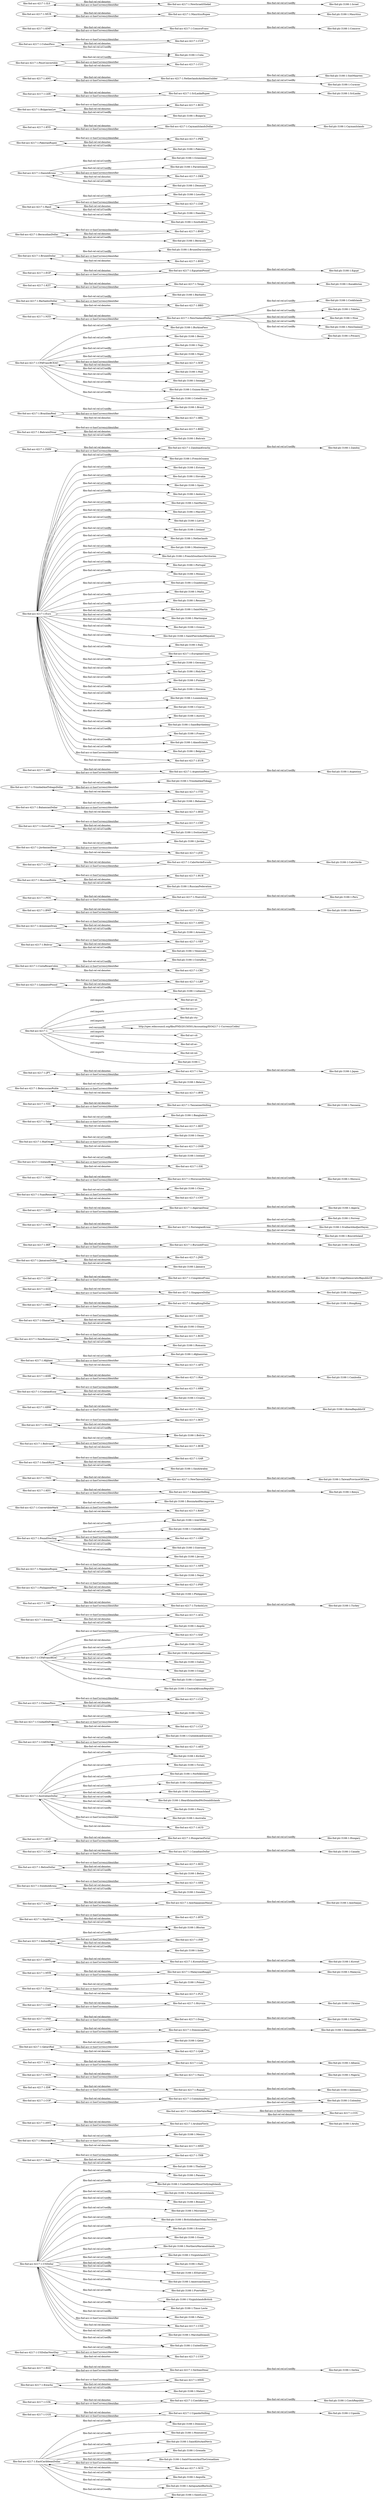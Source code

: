digraph ar2dtool_diagram { 
rankdir=LR;
size="1501"
	"fibo-fnd-acc-4217-1:EastCaribbeanDollar" -> "fibo-fnd-plc-3166-1:Dominica" [ label = "fibo-fnd-rel-rel:isUsedBy" ];
	"fibo-fnd-acc-4217-1:EastCaribbeanDollar" -> "fibo-fnd-plc-3166-1:Montserrat" [ label = "fibo-fnd-rel-rel:isUsedBy" ];
	"fibo-fnd-acc-4217-1:EastCaribbeanDollar" -> "fibo-fnd-plc-3166-1:SaintKittsAndNevis" [ label = "fibo-fnd-rel-rel:isUsedBy" ];
	"fibo-fnd-acc-4217-1:EastCaribbeanDollar" -> "fibo-fnd-plc-3166-1:Grenada" [ label = "fibo-fnd-rel-rel:isUsedBy" ];
	"fibo-fnd-acc-4217-1:EastCaribbeanDollar" -> "fibo-fnd-plc-3166-1:SaintVincentAndTheGrenadines" [ label = "fibo-fnd-rel-rel:isUsedBy" ];
	"fibo-fnd-acc-4217-1:EastCaribbeanDollar" -> "fibo-fnd-acc-4217-1:XCD" [ label = "fibo-fnd-acc-cr:hasCurrencyIdentifier" ];
	"fibo-fnd-acc-4217-1:EastCaribbeanDollar" -> "fibo-fnd-plc-3166-1:Anguilla" [ label = "fibo-fnd-rel-rel:isUsedBy" ];
	"fibo-fnd-acc-4217-1:EastCaribbeanDollar" -> "fibo-fnd-plc-3166-1:AntiguaAndBarbuda" [ label = "fibo-fnd-rel-rel:isUsedBy" ];
	"fibo-fnd-acc-4217-1:EastCaribbeanDollar" -> "fibo-fnd-plc-3166-1:SaintLucia" [ label = "fibo-fnd-rel-rel:isUsedBy" ];
	"fibo-fnd-acc-4217-1:UGX" -> "fibo-fnd-acc-4217-1:UgandaShilling" [ label = "fibo-fnd-rel-rel:denotes" ];
	"fibo-fnd-acc-4217-1:CZK" -> "fibo-fnd-acc-4217-1:CzechKoruna" [ label = "fibo-fnd-rel-rel:denotes" ];
	"fibo-fnd-acc-4217-1:Kwacha" -> "fibo-fnd-acc-4217-1:MWK" [ label = "fibo-fnd-acc-cr:hasCurrencyIdentifier" ];
	"fibo-fnd-acc-4217-1:Kwacha" -> "fibo-fnd-plc-3166-1:Malawi" [ label = "fibo-fnd-rel-rel:isUsedBy" ];
	"fibo-fnd-acc-4217-1:RSD" -> "fibo-fnd-acc-4217-1:SerbianDinar" [ label = "fibo-fnd-rel-rel:denotes" ];
	"fibo-fnd-acc-4217-1:USDollar" -> "fibo-fnd-plc-3166-1:Bonaire" [ label = "fibo-fnd-rel-rel:isUsedBy" ];
	"fibo-fnd-acc-4217-1:USDollar" -> "fibo-fnd-plc-3166-1:Micronesia" [ label = "fibo-fnd-rel-rel:isUsedBy" ];
	"fibo-fnd-acc-4217-1:USDollar" -> "fibo-fnd-plc-3166-1:BritishIndianOceanTerritory" [ label = "fibo-fnd-rel-rel:isUsedBy" ];
	"fibo-fnd-acc-4217-1:USDollar" -> "fibo-fnd-plc-3166-1:Ecuador" [ label = "fibo-fnd-rel-rel:isUsedBy" ];
	"fibo-fnd-acc-4217-1:USDollar" -> "fibo-fnd-plc-3166-1:Guam" [ label = "fibo-fnd-rel-rel:isUsedBy" ];
	"fibo-fnd-acc-4217-1:USDollar" -> "fibo-fnd-plc-3166-1:NorthernMarianaIslands" [ label = "fibo-fnd-rel-rel:isUsedBy" ];
	"fibo-fnd-acc-4217-1:USDollar" -> "fibo-fnd-plc-3166-1:VirginIslandsUS" [ label = "fibo-fnd-rel-rel:isUsedBy" ];
	"fibo-fnd-acc-4217-1:USDollar" -> "fibo-fnd-plc-3166-1:Haiti" [ label = "fibo-fnd-rel-rel:isUsedBy" ];
	"fibo-fnd-acc-4217-1:USDollar" -> "fibo-fnd-plc-3166-1:ElSalvador" [ label = "fibo-fnd-rel-rel:isUsedBy" ];
	"fibo-fnd-acc-4217-1:USDollar" -> "fibo-fnd-plc-3166-1:AmericanSamoa" [ label = "fibo-fnd-rel-rel:isUsedBy" ];
	"fibo-fnd-acc-4217-1:USDollar" -> "fibo-fnd-plc-3166-1:PuertoRico" [ label = "fibo-fnd-rel-rel:isUsedBy" ];
	"fibo-fnd-acc-4217-1:USDollar" -> "fibo-fnd-plc-3166-1:VirginIslandsBritish" [ label = "fibo-fnd-rel-rel:isUsedBy" ];
	"fibo-fnd-acc-4217-1:USDollar" -> "fibo-fnd-plc-3166-1:Timor-Leste" [ label = "fibo-fnd-rel-rel:isUsedBy" ];
	"fibo-fnd-acc-4217-1:USDollar" -> "fibo-fnd-plc-3166-1:Palau" [ label = "fibo-fnd-rel-rel:isUsedBy" ];
	"fibo-fnd-acc-4217-1:USDollar" -> "fibo-fnd-acc-4217-1:USD" [ label = "fibo-fnd-acc-cr:hasCurrencyIdentifier" ];
	"fibo-fnd-acc-4217-1:USDollar" -> "fibo-fnd-plc-3166-1:MarshallIslands" [ label = "fibo-fnd-rel-rel:isUsedBy" ];
	"fibo-fnd-acc-4217-1:USDollar" -> "fibo-fnd-plc-3166-1:UnitedStates" [ label = "fibo-fnd-rel-rel:isUsedBy" ];
	"fibo-fnd-acc-4217-1:USDollar" -> "fibo-fnd-plc-3166-1:Panama" [ label = "fibo-fnd-rel-rel:isUsedBy" ];
	"fibo-fnd-acc-4217-1:USDollar" -> "fibo-fnd-plc-3166-1:UnitedStatesMinorOutlyingIslands" [ label = "fibo-fnd-rel-rel:isUsedBy" ];
	"fibo-fnd-acc-4217-1:USDollar" -> "fibo-fnd-plc-3166-1:TurksAndCaicosIslands" [ label = "fibo-fnd-rel-rel:isUsedBy" ];
	"fibo-fnd-acc-4217-1:Baht" -> "fibo-fnd-acc-4217-1:THB" [ label = "fibo-fnd-acc-cr:hasCurrencyIdentifier" ];
	"fibo-fnd-acc-4217-1:Baht" -> "fibo-fnd-plc-3166-1:Thailand" [ label = "fibo-fnd-rel-rel:isUsedBy" ];
	"fibo-fnd-acc-4217-1:MexicanPeso" -> "fibo-fnd-plc-3166-1:Mexico" [ label = "fibo-fnd-rel-rel:isUsedBy" ];
	"fibo-fnd-acc-4217-1:MexicanPeso" -> "fibo-fnd-acc-4217-1:MXN" [ label = "fibo-fnd-acc-cr:hasCurrencyIdentifier" ];
	"fibo-fnd-acc-4217-1:AWG" -> "fibo-fnd-acc-4217-1:ArubanFlorin" [ label = "fibo-fnd-rel-rel:denotes" ];
	"fibo-fnd-acc-4217-1:COP" -> "fibo-fnd-acc-4217-1:ColombianPeso" [ label = "fibo-fnd-rel-rel:denotes" ];
	"fibo-fnd-acc-4217-1:IDR" -> "fibo-fnd-acc-4217-1:Rupiah" [ label = "fibo-fnd-rel-rel:denotes" ];
	"fibo-fnd-acc-4217-1:NGN" -> "fibo-fnd-acc-4217-1:Naira" [ label = "fibo-fnd-rel-rel:denotes" ];
	"fibo-fnd-acc-4217-1:ALL" -> "fibo-fnd-acc-4217-1:Lek" [ label = "fibo-fnd-rel-rel:denotes" ];
	"fibo-fnd-acc-4217-1:QatariRial" -> "fibo-fnd-plc-3166-1:Qatar" [ label = "fibo-fnd-rel-rel:isUsedBy" ];
	"fibo-fnd-acc-4217-1:QatariRial" -> "fibo-fnd-acc-4217-1:QAR" [ label = "fibo-fnd-acc-cr:hasCurrencyIdentifier" ];
	"fibo-fnd-acc-4217-1:DOP" -> "fibo-fnd-acc-4217-1:DominicanPeso" [ label = "fibo-fnd-rel-rel:denotes" ];
	"fibo-fnd-acc-4217-1:VND" -> "fibo-fnd-acc-4217-1:Dong" [ label = "fibo-fnd-rel-rel:denotes" ];
	"fibo-fnd-acc-4217-1:UAH" -> "fibo-fnd-acc-4217-1:Hryvnia" [ label = "fibo-fnd-rel-rel:denotes" ];
	"fibo-fnd-acc-4217-1:USD" -> "fibo-fnd-acc-4217-1:USDollar" [ label = "fibo-fnd-rel-rel:denotes" ];
	"fibo-fnd-acc-4217-1:Zloty" -> "fibo-fnd-plc-3166-1:Poland" [ label = "fibo-fnd-rel-rel:isUsedBy" ];
	"fibo-fnd-acc-4217-1:Zloty" -> "fibo-fnd-acc-4217-1:PLN" [ label = "fibo-fnd-acc-cr:hasCurrencyIdentifier" ];
	"fibo-fnd-acc-4217-1:MYR" -> "fibo-fnd-acc-4217-1:MalaysianRinggit" [ label = "fibo-fnd-rel-rel:denotes" ];
	"fibo-fnd-acc-4217-1:KWD" -> "fibo-fnd-acc-4217-1:KuwaitiDinar" [ label = "fibo-fnd-rel-rel:denotes" ];
	"fibo-fnd-acc-4217-1:Ngultrum" -> "fibo-fnd-acc-4217-1:BTN" [ label = "fibo-fnd-acc-cr:hasCurrencyIdentifier" ];
	"fibo-fnd-acc-4217-1:Ngultrum" -> "fibo-fnd-plc-3166-1:Bhutan" [ label = "fibo-fnd-rel-rel:isUsedBy" ];
	"fibo-fnd-acc-4217-1:AZN" -> "fibo-fnd-acc-4217-1:AzerbaijanianManat" [ label = "fibo-fnd-rel-rel:denotes" ];
	"fibo-fnd-acc-4217-1:INR" -> "fibo-fnd-acc-4217-1:IndianRupee" [ label = "fibo-fnd-rel-rel:denotes" ];
	"fibo-fnd-acc-4217-1:SwedishKrona" -> "fibo-fnd-acc-4217-1:SEK" [ label = "fibo-fnd-acc-cr:hasCurrencyIdentifier" ];
	"fibo-fnd-acc-4217-1:SwedishKrona" -> "fibo-fnd-plc-3166-1:Sweden" [ label = "fibo-fnd-rel-rel:isUsedBy" ];
	"fibo-fnd-acc-4217-1:PLN" -> "fibo-fnd-acc-4217-1:Zloty" [ label = "fibo-fnd-rel-rel:denotes" ];
	"fibo-fnd-acc-4217-1:Rupiah" -> "fibo-fnd-plc-3166-1:Indonesia" [ label = "fibo-fnd-rel-rel:isUsedBy" ];
	"fibo-fnd-acc-4217-1:Rupiah" -> "fibo-fnd-acc-4217-1:IDR" [ label = "fibo-fnd-acc-cr:hasCurrencyIdentifier" ];
	"fibo-fnd-acc-4217-1:UnidadDeValorReal" -> "fibo-fnd-plc-3166-1:Colombia" [ label = "fibo-fnd-rel-rel:isUsedBy" ];
	"fibo-fnd-acc-4217-1:UnidadDeValorReal" -> "fibo-fnd-acc-4217-1:COU" [ label = "fibo-fnd-acc-cr:hasCurrencyIdentifier" ];
	"fibo-fnd-acc-4217-1:UgandaShilling" -> "fibo-fnd-acc-4217-1:UGX" [ label = "fibo-fnd-acc-cr:hasCurrencyIdentifier" ];
	"fibo-fnd-acc-4217-1:UgandaShilling" -> "fibo-fnd-plc-3166-1:Uganda" [ label = "fibo-fnd-rel-rel:isUsedBy" ];
	"fibo-fnd-acc-4217-1:BelizeDollar" -> "fibo-fnd-acc-4217-1:BZD" [ label = "fibo-fnd-acc-cr:hasCurrencyIdentifier" ];
	"fibo-fnd-acc-4217-1:BelizeDollar" -> "fibo-fnd-plc-3166-1:Belize" [ label = "fibo-fnd-rel-rel:isUsedBy" ];
	"fibo-fnd-acc-4217-1:CAD" -> "fibo-fnd-acc-4217-1:CanadianDollar" [ label = "fibo-fnd-rel-rel:denotes" ];
	"fibo-fnd-acc-4217-1:HUF" -> "fibo-fnd-acc-4217-1:HungarianForint" [ label = "fibo-fnd-rel-rel:denotes" ];
	"fibo-fnd-acc-4217-1:AustralianDollar" -> "fibo-fnd-plc-3166-1:Kiribati" [ label = "fibo-fnd-rel-rel:isUsedBy" ];
	"fibo-fnd-acc-4217-1:AustralianDollar" -> "fibo-fnd-plc-3166-1:Tuvalu" [ label = "fibo-fnd-rel-rel:isUsedBy" ];
	"fibo-fnd-acc-4217-1:AustralianDollar" -> "fibo-fnd-plc-3166-1:NorfolkIsland" [ label = "fibo-fnd-rel-rel:isUsedBy" ];
	"fibo-fnd-acc-4217-1:AustralianDollar" -> "fibo-fnd-plc-3166-1:CocosKeelingIslands" [ label = "fibo-fnd-rel-rel:isUsedBy" ];
	"fibo-fnd-acc-4217-1:AustralianDollar" -> "fibo-fnd-plc-3166-1:ChristmasIsland" [ label = "fibo-fnd-rel-rel:isUsedBy" ];
	"fibo-fnd-acc-4217-1:AustralianDollar" -> "fibo-fnd-plc-3166-1:HeardIslandAndMcDonaldIslands" [ label = "fibo-fnd-rel-rel:isUsedBy" ];
	"fibo-fnd-acc-4217-1:AustralianDollar" -> "fibo-fnd-plc-3166-1:Nauru" [ label = "fibo-fnd-rel-rel:isUsedBy" ];
	"fibo-fnd-acc-4217-1:AustralianDollar" -> "fibo-fnd-plc-3166-1:Australia" [ label = "fibo-fnd-rel-rel:isUsedBy" ];
	"fibo-fnd-acc-4217-1:AustralianDollar" -> "fibo-fnd-acc-4217-1:AUD" [ label = "fibo-fnd-acc-cr:hasCurrencyIdentifier" ];
	"fibo-fnd-acc-4217-1:UAEDirham" -> "fibo-fnd-plc-3166-1:UnitedArabEmirates" [ label = "fibo-fnd-rel-rel:isUsedBy" ];
	"fibo-fnd-acc-4217-1:UAEDirham" -> "fibo-fnd-acc-4217-1:AED" [ label = "fibo-fnd-acc-cr:hasCurrencyIdentifier" ];
	"fibo-fnd-acc-4217-1:ChileanPeso" -> "fibo-fnd-plc-3166-1:Chile" [ label = "fibo-fnd-rel-rel:isUsedBy" ];
	"fibo-fnd-acc-4217-1:ChileanPeso" -> "fibo-fnd-acc-4217-1:CLP" [ label = "fibo-fnd-acc-cr:hasCurrencyIdentifier" ];
	"fibo-fnd-acc-4217-1:CFAFrancBEAC" -> "fibo-fnd-acc-4217-1:XAF" [ label = "fibo-fnd-acc-cr:hasCurrencyIdentifier" ];
	"fibo-fnd-acc-4217-1:CFAFrancBEAC" -> "fibo-fnd-plc-3166-1:Chad" [ label = "fibo-fnd-rel-rel:isUsedBy" ];
	"fibo-fnd-acc-4217-1:CFAFrancBEAC" -> "fibo-fnd-plc-3166-1:EquatorialGuinea" [ label = "fibo-fnd-rel-rel:isUsedBy" ];
	"fibo-fnd-acc-4217-1:CFAFrancBEAC" -> "fibo-fnd-plc-3166-1:Gabon" [ label = "fibo-fnd-rel-rel:isUsedBy" ];
	"fibo-fnd-acc-4217-1:CFAFrancBEAC" -> "fibo-fnd-plc-3166-1:Congo" [ label = "fibo-fnd-rel-rel:isUsedBy" ];
	"fibo-fnd-acc-4217-1:CFAFrancBEAC" -> "fibo-fnd-plc-3166-1:Cameroon" [ label = "fibo-fnd-rel-rel:isUsedBy" ];
	"fibo-fnd-acc-4217-1:CFAFrancBEAC" -> "fibo-fnd-plc-3166-1:CentralAfricanRepublic" [ label = "fibo-fnd-rel-rel:isUsedBy" ];
	"fibo-fnd-acc-4217-1:ArubanFlorin" -> "fibo-fnd-plc-3166-1:Aruba" [ label = "fibo-fnd-rel-rel:isUsedBy" ];
	"fibo-fnd-acc-4217-1:ArubanFlorin" -> "fibo-fnd-acc-4217-1:AWG" [ label = "fibo-fnd-acc-cr:hasCurrencyIdentifier" ];
	"fibo-fnd-acc-4217-1:Kwanza" -> "fibo-fnd-acc-4217-1:AOA" [ label = "fibo-fnd-acc-cr:hasCurrencyIdentifier" ];
	"fibo-fnd-acc-4217-1:Kwanza" -> "fibo-fnd-plc-3166-1:Angola" [ label = "fibo-fnd-rel-rel:isUsedBy" ];
	"fibo-fnd-acc-4217-1:XCD" -> "fibo-fnd-acc-4217-1:EastCaribbeanDollar" [ label = "fibo-fnd-rel-rel:denotes" ];
	"fibo-fnd-acc-4217-1:TRY" -> "fibo-fnd-acc-4217-1:TurkishLira" [ label = "fibo-fnd-rel-rel:denotes" ];
	"fibo-fnd-acc-4217-1:PhilippinePeso" -> "fibo-fnd-acc-4217-1:PHP" [ label = "fibo-fnd-acc-cr:hasCurrencyIdentifier" ];
	"fibo-fnd-acc-4217-1:PhilippinePeso" -> "fibo-fnd-plc-3166-1:Philippines" [ label = "fibo-fnd-rel-rel:isUsedBy" ];
	"fibo-fnd-acc-4217-1:NepaleseRupee" -> "fibo-fnd-acc-4217-1:NPR" [ label = "fibo-fnd-acc-cr:hasCurrencyIdentifier" ];
	"fibo-fnd-acc-4217-1:NepaleseRupee" -> "fibo-fnd-plc-3166-1:Nepal" [ label = "fibo-fnd-rel-rel:isUsedBy" ];
	"fibo-fnd-acc-4217-1:PoundSterling" -> "fibo-fnd-plc-3166-1:IsleOfMan" [ label = "fibo-fnd-rel-rel:isUsedBy" ];
	"fibo-fnd-acc-4217-1:PoundSterling" -> "fibo-fnd-plc-3166-1:UnitedKingdom" [ label = "fibo-fnd-rel-rel:isUsedBy" ];
	"fibo-fnd-acc-4217-1:PoundSterling" -> "fibo-fnd-acc-4217-1:GBP" [ label = "fibo-fnd-acc-cr:hasCurrencyIdentifier" ];
	"fibo-fnd-acc-4217-1:PoundSterling" -> "fibo-fnd-plc-3166-1:Guernsey" [ label = "fibo-fnd-rel-rel:isUsedBy" ];
	"fibo-fnd-acc-4217-1:PoundSterling" -> "fibo-fnd-plc-3166-1:Jersey" [ label = "fibo-fnd-rel-rel:isUsedBy" ];
	"fibo-fnd-acc-4217-1:DominicanPeso" -> "fibo-fnd-plc-3166-1:DominicanRepublic" [ label = "fibo-fnd-rel-rel:isUsedBy" ];
	"fibo-fnd-acc-4217-1:DominicanPeso" -> "fibo-fnd-acc-4217-1:DOP" [ label = "fibo-fnd-acc-cr:hasCurrencyIdentifier" ];
	"fibo-fnd-acc-4217-1:Lek" -> "fibo-fnd-acc-4217-1:ALL" [ label = "fibo-fnd-acc-cr:hasCurrencyIdentifier" ];
	"fibo-fnd-acc-4217-1:Lek" -> "fibo-fnd-plc-3166-1:Albania" [ label = "fibo-fnd-rel-rel:isUsedBy" ];
	"fibo-fnd-acc-4217-1:ConvertibleMark" -> "fibo-fnd-plc-3166-1:BosniaAndHerzegovina" [ label = "fibo-fnd-rel-rel:isUsedBy" ];
	"fibo-fnd-acc-4217-1:ConvertibleMark" -> "fibo-fnd-acc-4217-1:BAM" [ label = "fibo-fnd-acc-cr:hasCurrencyIdentifier" ];
	"fibo-fnd-acc-4217-1:AUD" -> "fibo-fnd-acc-4217-1:AustralianDollar" [ label = "fibo-fnd-rel-rel:denotes" ];
	"fibo-fnd-acc-4217-1:KES" -> "fibo-fnd-acc-4217-1:KenyanShilling" [ label = "fibo-fnd-rel-rel:denotes" ];
	"fibo-fnd-acc-4217-1:TWD" -> "fibo-fnd-acc-4217-1:NewTaiwanDollar" [ label = "fibo-fnd-rel-rel:denotes" ];
	"fibo-fnd-acc-4217-1:KuwaitiDinar" -> "fibo-fnd-plc-3166-1:Kuwait" [ label = "fibo-fnd-rel-rel:isUsedBy" ];
	"fibo-fnd-acc-4217-1:KuwaitiDinar" -> "fibo-fnd-acc-4217-1:KWD" [ label = "fibo-fnd-acc-cr:hasCurrencyIdentifier" ];
	"fibo-fnd-acc-4217-1:AOA" -> "fibo-fnd-acc-4217-1:Kwanza" [ label = "fibo-fnd-rel-rel:denotes" ];
	"fibo-fnd-acc-4217-1:SaudiRiyal" -> "fibo-fnd-acc-4217-1:SAR" [ label = "fibo-fnd-acc-cr:hasCurrencyIdentifier" ];
	"fibo-fnd-acc-4217-1:SaudiRiyal" -> "fibo-fnd-plc-3166-1:SaudiArabia" [ label = "fibo-fnd-rel-rel:isUsedBy" ];
	"fibo-fnd-acc-4217-1:Mvdol" -> "fibo-fnd-plc-3166-1:Bolivia" [ label = "fibo-fnd-rel-rel:isUsedBy" ];
	"fibo-fnd-acc-4217-1:Mvdol" -> "fibo-fnd-acc-4217-1:BOV" [ label = "fibo-fnd-acc-cr:hasCurrencyIdentifier" ];
	"fibo-fnd-acc-4217-1:BTN" -> "fibo-fnd-acc-4217-1:Ngultrum" [ label = "fibo-fnd-rel-rel:denotes" ];
	"fibo-fnd-acc-4217-1:KRW" -> "fibo-fnd-acc-4217-1:Won" [ label = "fibo-fnd-rel-rel:denotes" ];
	"fibo-fnd-acc-4217-1:BOV" -> "fibo-fnd-acc-4217-1:Mvdol" [ label = "fibo-fnd-rel-rel:denotes" ];
	"fibo-fnd-acc-4217-1:CroatianKuna" -> "fibo-fnd-acc-4217-1:HRK" [ label = "fibo-fnd-acc-cr:hasCurrencyIdentifier" ];
	"fibo-fnd-acc-4217-1:CroatianKuna" -> "fibo-fnd-plc-3166-1:Croatia" [ label = "fibo-fnd-rel-rel:isUsedBy" ];
	"fibo-fnd-acc-4217-1:KHR" -> "fibo-fnd-acc-4217-1:Riel" [ label = "fibo-fnd-rel-rel:denotes" ];
	"fibo-fnd-acc-4217-1:Afghani" -> "fibo-fnd-plc-3166-1:Afghanistan" [ label = "fibo-fnd-rel-rel:isUsedBy" ];
	"fibo-fnd-acc-4217-1:Afghani" -> "fibo-fnd-acc-4217-1:AFN" [ label = "fibo-fnd-acc-cr:hasCurrencyIdentifier" ];
	"fibo-fnd-acc-4217-1:NewRomanianLeu" -> "fibo-fnd-acc-4217-1:RON" [ label = "fibo-fnd-acc-cr:hasCurrencyIdentifier" ];
	"fibo-fnd-acc-4217-1:NewRomanianLeu" -> "fibo-fnd-plc-3166-1:Romania" [ label = "fibo-fnd-rel-rel:isUsedBy" ];
	"fibo-fnd-acc-4217-1:BZD" -> "fibo-fnd-acc-4217-1:BelizeDollar" [ label = "fibo-fnd-rel-rel:denotes" ];
	"fibo-fnd-acc-4217-1:GhanaCedi" -> "fibo-fnd-acc-4217-1:GHS" [ label = "fibo-fnd-acc-cr:hasCurrencyIdentifier" ];
	"fibo-fnd-acc-4217-1:GhanaCedi" -> "fibo-fnd-plc-3166-1:Ghana" [ label = "fibo-fnd-rel-rel:isUsedBy" ];
	"fibo-fnd-acc-4217-1:HungarianForint" -> "fibo-fnd-plc-3166-1:Hungary" [ label = "fibo-fnd-rel-rel:isUsedBy" ];
	"fibo-fnd-acc-4217-1:HungarianForint" -> "fibo-fnd-acc-4217-1:HUF" [ label = "fibo-fnd-acc-cr:hasCurrencyIdentifier" ];
	"fibo-fnd-acc-4217-1:HKD" -> "fibo-fnd-acc-4217-1:HongKongDollar" [ label = "fibo-fnd-rel-rel:denotes" ];
	"fibo-fnd-acc-4217-1:SGD" -> "fibo-fnd-acc-4217-1:SingaporeDollar" [ label = "fibo-fnd-rel-rel:denotes" ];
	"fibo-fnd-acc-4217-1:CDF" -> "fibo-fnd-acc-4217-1:CongoleseFranc" [ label = "fibo-fnd-rel-rel:denotes" ];
	"fibo-fnd-acc-4217-1:AED" -> "fibo-fnd-acc-4217-1:UAEDirham" [ label = "fibo-fnd-rel-rel:denotes" ];
	"fibo-fnd-acc-4217-1:JamaicanDollar" -> "fibo-fnd-acc-4217-1:JMD" [ label = "fibo-fnd-acc-cr:hasCurrencyIdentifier" ];
	"fibo-fnd-acc-4217-1:JamaicanDollar" -> "fibo-fnd-plc-3166-1:Jamaica" [ label = "fibo-fnd-rel-rel:isUsedBy" ];
	"fibo-fnd-acc-4217-1:BIF" -> "fibo-fnd-acc-4217-1:BurundiFranc" [ label = "fibo-fnd-rel-rel:denotes" ];
	"fibo-fnd-acc-4217-1:NOK" -> "fibo-fnd-acc-4217-1:NorwegianKrone" [ label = "fibo-fnd-rel-rel:denotes" ];
	"fibo-fnd-acc-4217-1:DZD" -> "fibo-fnd-acc-4217-1:AlgerianDinar" [ label = "fibo-fnd-rel-rel:denotes" ];
	"fibo-fnd-acc-4217-1:YuanRenminbi" -> "fibo-fnd-plc-3166-1:China" [ label = "fibo-fnd-rel-rel:isUsedBy" ];
	"fibo-fnd-acc-4217-1:YuanRenminbi" -> "fibo-fnd-acc-4217-1:CNY" [ label = "fibo-fnd-acc-cr:hasCurrencyIdentifier" ];
	"fibo-fnd-acc-4217-1:BurundiFranc" -> "fibo-fnd-plc-3166-1:Burundi" [ label = "fibo-fnd-rel-rel:isUsedBy" ];
	"fibo-fnd-acc-4217-1:BurundiFranc" -> "fibo-fnd-acc-4217-1:BIF" [ label = "fibo-fnd-acc-cr:hasCurrencyIdentifier" ];
	"fibo-fnd-acc-4217-1:XAF" -> "fibo-fnd-acc-4217-1:CFAFrancBEAC" [ label = "fibo-fnd-rel-rel:denotes" ];
	"fibo-fnd-acc-4217-1:HongKongDollar" -> "fibo-fnd-acc-4217-1:HKD" [ label = "fibo-fnd-acc-cr:hasCurrencyIdentifier" ];
	"fibo-fnd-acc-4217-1:HongKongDollar" -> "fibo-fnd-plc-3166-1:HongKong" [ label = "fibo-fnd-rel-rel:isUsedBy" ];
	"fibo-fnd-acc-4217-1:MAD" -> "fibo-fnd-acc-4217-1:MoroccanDirham" [ label = "fibo-fnd-rel-rel:denotes" ];
	"fibo-fnd-acc-4217-1:IcelandKrona" -> "fibo-fnd-plc-3166-1:Iceland" [ label = "fibo-fnd-rel-rel:isUsedBy" ];
	"fibo-fnd-acc-4217-1:IcelandKrona" -> "fibo-fnd-acc-4217-1:ISK" [ label = "fibo-fnd-acc-cr:hasCurrencyIdentifier" ];
	"fibo-fnd-acc-4217-1:SEK" -> "fibo-fnd-acc-4217-1:SwedishKrona" [ label = "fibo-fnd-rel-rel:denotes" ];
	"fibo-fnd-acc-4217-1:RialOmani" -> "fibo-fnd-plc-3166-1:Oman" [ label = "fibo-fnd-rel-rel:isUsedBy" ];
	"fibo-fnd-acc-4217-1:RialOmani" -> "fibo-fnd-acc-4217-1:OMR" [ label = "fibo-fnd-acc-cr:hasCurrencyIdentifier" ];
	"fibo-fnd-acc-4217-1:Taka" -> "fibo-fnd-plc-3166-1:Bangladesh" [ label = "fibo-fnd-rel-rel:isUsedBy" ];
	"fibo-fnd-acc-4217-1:Taka" -> "fibo-fnd-acc-4217-1:BDT" [ label = "fibo-fnd-acc-cr:hasCurrencyIdentifier" ];
	"fibo-fnd-acc-4217-1:CanadianDollar" -> "fibo-fnd-plc-3166-1:Canada" [ label = "fibo-fnd-rel-rel:isUsedBy" ];
	"fibo-fnd-acc-4217-1:CanadianDollar" -> "fibo-fnd-acc-4217-1:CAD" [ label = "fibo-fnd-acc-cr:hasCurrencyIdentifier" ];
	"fibo-fnd-acc-4217-1:THB" -> "fibo-fnd-acc-4217-1:Baht" [ label = "fibo-fnd-rel-rel:denotes" ];
	"fibo-fnd-acc-4217-1:CongoleseFranc" -> "fibo-fnd-plc-3166-1:CongoDemocraticRepublicOf" [ label = "fibo-fnd-rel-rel:isUsedBy" ];
	"fibo-fnd-acc-4217-1:CongoleseFranc" -> "fibo-fnd-acc-4217-1:CDF" [ label = "fibo-fnd-acc-cr:hasCurrencyIdentifier" ];
	"fibo-fnd-acc-4217-1:TZS" -> "fibo-fnd-acc-4217-1:TanzanianShilling" [ label = "fibo-fnd-rel-rel:denotes" ];
	"fibo-fnd-acc-4217-1:BelarussianRuble" -> "fibo-fnd-plc-3166-1:Belarus" [ label = "fibo-fnd-rel-rel:isUsedBy" ];
	"fibo-fnd-acc-4217-1:BelarussianRuble" -> "fibo-fnd-acc-4217-1:BYR" [ label = "fibo-fnd-acc-cr:hasCurrencyIdentifier" ];
	"fibo-fnd-acc-4217-1:JPY" -> "fibo-fnd-acc-4217-1:Yen" [ label = "fibo-fnd-rel-rel:denotes" ];
	"fibo-fnd-acc-4217-1:" -> "fibo-fnd-arr-id:" [ label = "owl:imports" ];
	"fibo-fnd-acc-4217-1:" -> "fibo-fnd-acc-cr:" [ label = "owl:imports" ];
	"fibo-fnd-acc-4217-1:" -> "fibo-fnd-plc-cty:" [ label = "owl:imports" ];
	"fibo-fnd-acc-4217-1:" -> "http://spec.edmcouncil.org/fibo/FND/20150501/Accounting/ISO4217-1-CurrencyCodes/" [ label = "owl:versionIRI" ];
	"fibo-fnd-acc-4217-1:" -> "fibo-fnd-arr-cd:" [ label = "owl:imports" ];
	"fibo-fnd-acc-4217-1:" -> "fibo-fnd-utl-av:" [ label = "owl:imports" ];
	"fibo-fnd-acc-4217-1:" -> "fibo-fnd-rel-rel:" [ label = "owl:imports" ];
	"fibo-fnd-acc-4217-1:" -> "fibo-fnd-plc-3166-1:" [ label = "owl:imports" ];
	"fibo-fnd-acc-4217-1:Boliviano" -> "fibo-fnd-acc-4217-1:BOB" [ label = "fibo-fnd-acc-cr:hasCurrencyIdentifier" ];
	"fibo-fnd-acc-4217-1:Boliviano" -> "fibo-fnd-plc-3166-1:Bolivia" [ label = "fibo-fnd-rel-rel:isUsedBy" ];
	"fibo-fnd-acc-4217-1:TanzanianShilling" -> "fibo-fnd-acc-4217-1:TZS" [ label = "fibo-fnd-acc-cr:hasCurrencyIdentifier" ];
	"fibo-fnd-acc-4217-1:TanzanianShilling" -> "fibo-fnd-plc-3166-1:Tanzania" [ label = "fibo-fnd-rel-rel:isUsedBy" ];
	"fibo-fnd-acc-4217-1:LebanesePound" -> "fibo-fnd-acc-4217-1:LBP" [ label = "fibo-fnd-acc-cr:hasCurrencyIdentifier" ];
	"fibo-fnd-acc-4217-1:LebanesePound" -> "fibo-fnd-plc-3166-1:Lebanon" [ label = "fibo-fnd-rel-rel:isUsedBy" ];
	"fibo-fnd-acc-4217-1:OMR" -> "fibo-fnd-acc-4217-1:RialOmani" [ label = "fibo-fnd-rel-rel:denotes" ];
	"fibo-fnd-acc-4217-1:UnidadDeFomento" -> "fibo-fnd-acc-4217-1:CLF" [ label = "fibo-fnd-acc-cr:hasCurrencyIdentifier" ];
	"fibo-fnd-acc-4217-1:UnidadDeFomento" -> "fibo-fnd-plc-3166-1:Chile" [ label = "fibo-fnd-rel-rel:isUsedBy" ];
	"fibo-fnd-acc-4217-1:NorwegianKrone" -> "fibo-fnd-plc-3166-1:Norway" [ label = "fibo-fnd-rel-rel:isUsedBy" ];
	"fibo-fnd-acc-4217-1:NorwegianKrone" -> "fibo-fnd-plc-3166-1:SvalbardAndJanMayen" [ label = "fibo-fnd-rel-rel:isUsedBy" ];
	"fibo-fnd-acc-4217-1:NorwegianKrone" -> "fibo-fnd-plc-3166-1:BouvetIsland" [ label = "fibo-fnd-rel-rel:isUsedBy" ];
	"fibo-fnd-acc-4217-1:NorwegianKrone" -> "fibo-fnd-acc-4217-1:NOK" [ label = "fibo-fnd-acc-cr:hasCurrencyIdentifier" ];
	"fibo-fnd-acc-4217-1:CostaRicanColon" -> "fibo-fnd-plc-3166-1:CostaRica" [ label = "fibo-fnd-rel-rel:isUsedBy" ];
	"fibo-fnd-acc-4217-1:CostaRicanColon" -> "fibo-fnd-acc-4217-1:CRC" [ label = "fibo-fnd-acc-cr:hasCurrencyIdentifier" ];
	"fibo-fnd-acc-4217-1:Bolivar" -> "fibo-fnd-acc-4217-1:VEF" [ label = "fibo-fnd-acc-cr:hasCurrencyIdentifier" ];
	"fibo-fnd-acc-4217-1:Bolivar" -> "fibo-fnd-plc-3166-1:Venezuela" [ label = "fibo-fnd-rel-rel:isUsedBy" ];
	"fibo-fnd-acc-4217-1:ArmenianDram" -> "fibo-fnd-acc-4217-1:AMD" [ label = "fibo-fnd-acc-cr:hasCurrencyIdentifier" ];
	"fibo-fnd-acc-4217-1:ArmenianDram" -> "fibo-fnd-plc-3166-1:Armenia" [ label = "fibo-fnd-rel-rel:isUsedBy" ];
	"fibo-fnd-acc-4217-1:BWP" -> "fibo-fnd-acc-4217-1:Pula" [ label = "fibo-fnd-rel-rel:denotes" ];
	"fibo-fnd-acc-4217-1:PEN" -> "fibo-fnd-acc-4217-1:NuevoSol" [ label = "fibo-fnd-rel-rel:denotes" ];
	"fibo-fnd-acc-4217-1:RussianRuble" -> "fibo-fnd-acc-4217-1:RUB" [ label = "fibo-fnd-acc-cr:hasCurrencyIdentifier" ];
	"fibo-fnd-acc-4217-1:RussianRuble" -> "fibo-fnd-plc-3166-1:RussianFederation" [ label = "fibo-fnd-rel-rel:isUsedBy" ];
	"fibo-fnd-acc-4217-1:ISK" -> "fibo-fnd-acc-4217-1:IcelandKrona" [ label = "fibo-fnd-rel-rel:denotes" ];
	"fibo-fnd-acc-4217-1:CVE" -> "fibo-fnd-acc-4217-1:CaboVerdeEscudo" [ label = "fibo-fnd-rel-rel:denotes" ];
	"fibo-fnd-acc-4217-1:IndianRupee" -> "fibo-fnd-plc-3166-1:Bhutan" [ label = "fibo-fnd-rel-rel:isUsedBy" ];
	"fibo-fnd-acc-4217-1:IndianRupee" -> "fibo-fnd-plc-3166-1:India" [ label = "fibo-fnd-rel-rel:isUsedBy" ];
	"fibo-fnd-acc-4217-1:IndianRupee" -> "fibo-fnd-acc-4217-1:INR" [ label = "fibo-fnd-acc-cr:hasCurrencyIdentifier" ];
	"fibo-fnd-acc-4217-1:SingaporeDollar" -> "fibo-fnd-acc-4217-1:SGD" [ label = "fibo-fnd-acc-cr:hasCurrencyIdentifier" ];
	"fibo-fnd-acc-4217-1:SingaporeDollar" -> "fibo-fnd-plc-3166-1:Singapore" [ label = "fibo-fnd-rel-rel:isUsedBy" ];
	"fibo-fnd-acc-4217-1:CRC" -> "fibo-fnd-acc-4217-1:CostaRicanColon" [ label = "fibo-fnd-rel-rel:denotes" ];
	"fibo-fnd-acc-4217-1:Dong" -> "fibo-fnd-plc-3166-1:VietNam" [ label = "fibo-fnd-rel-rel:isUsedBy" ];
	"fibo-fnd-acc-4217-1:Dong" -> "fibo-fnd-acc-4217-1:VND" [ label = "fibo-fnd-acc-cr:hasCurrencyIdentifier" ];
	"fibo-fnd-acc-4217-1:JordanianDinar" -> "fibo-fnd-plc-3166-1:Jordan" [ label = "fibo-fnd-rel-rel:isUsedBy" ];
	"fibo-fnd-acc-4217-1:JordanianDinar" -> "fibo-fnd-acc-4217-1:JOD" [ label = "fibo-fnd-acc-cr:hasCurrencyIdentifier" ];
	"fibo-fnd-acc-4217-1:SwissFranc" -> "fibo-fnd-acc-4217-1:CHF" [ label = "fibo-fnd-acc-cr:hasCurrencyIdentifier" ];
	"fibo-fnd-acc-4217-1:SwissFranc" -> "fibo-fnd-plc-3166-1:Switzerland" [ label = "fibo-fnd-rel-rel:isUsedBy" ];
	"fibo-fnd-acc-4217-1:USDollarNextDay" -> "fibo-fnd-plc-3166-1:UnitedStates" [ label = "fibo-fnd-rel-rel:isUsedBy" ];
	"fibo-fnd-acc-4217-1:USDollarNextDay" -> "fibo-fnd-acc-4217-1:USN" [ label = "fibo-fnd-acc-cr:hasCurrencyIdentifier" ];
	"fibo-fnd-acc-4217-1:BahamianDollar" -> "fibo-fnd-plc-3166-1:Bahamas" [ label = "fibo-fnd-rel-rel:isUsedBy" ];
	"fibo-fnd-acc-4217-1:BahamianDollar" -> "fibo-fnd-acc-4217-1:BSD" [ label = "fibo-fnd-acc-cr:hasCurrencyIdentifier" ];
	"fibo-fnd-acc-4217-1:TrinidadAndTobagoDollar" -> "fibo-fnd-plc-3166-1:TrinidadAndTobago" [ label = "fibo-fnd-rel-rel:isUsedBy" ];
	"fibo-fnd-acc-4217-1:TrinidadAndTobagoDollar" -> "fibo-fnd-acc-4217-1:TTD" [ label = "fibo-fnd-acc-cr:hasCurrencyIdentifier" ];
	"fibo-fnd-acc-4217-1:VEF" -> "fibo-fnd-acc-4217-1:Bolivar" [ label = "fibo-fnd-rel-rel:denotes" ];
	"fibo-fnd-acc-4217-1:ARS" -> "fibo-fnd-acc-4217-1:ArgentinePeso" [ label = "fibo-fnd-rel-rel:denotes" ];
	"fibo-fnd-acc-4217-1:BAM" -> "fibo-fnd-acc-4217-1:ConvertibleMark" [ label = "fibo-fnd-rel-rel:denotes" ];
	"fibo-fnd-acc-4217-1:Euro" -> "fibo-fnd-plc-3166-1:FrenchGuiana" [ label = "fibo-fnd-rel-rel:isUsedBy" ];
	"fibo-fnd-acc-4217-1:Euro" -> "fibo-fnd-plc-3166-1:Estonia" [ label = "fibo-fnd-rel-rel:isUsedBy" ];
	"fibo-fnd-acc-4217-1:Euro" -> "fibo-fnd-plc-3166-1:Slovakia" [ label = "fibo-fnd-rel-rel:isUsedBy" ];
	"fibo-fnd-acc-4217-1:Euro" -> "fibo-fnd-plc-3166-1:Spain" [ label = "fibo-fnd-rel-rel:isUsedBy" ];
	"fibo-fnd-acc-4217-1:Euro" -> "fibo-fnd-plc-3166-1:Andorra" [ label = "fibo-fnd-rel-rel:isUsedBy" ];
	"fibo-fnd-acc-4217-1:Euro" -> "fibo-fnd-plc-3166-1:SanMarino" [ label = "fibo-fnd-rel-rel:isUsedBy" ];
	"fibo-fnd-acc-4217-1:Euro" -> "fibo-fnd-plc-3166-1:Mayotte" [ label = "fibo-fnd-rel-rel:isUsedBy" ];
	"fibo-fnd-acc-4217-1:Euro" -> "fibo-fnd-plc-3166-1:Latvia" [ label = "fibo-fnd-rel-rel:isUsedBy" ];
	"fibo-fnd-acc-4217-1:Euro" -> "fibo-fnd-plc-3166-1:Ireland" [ label = "fibo-fnd-rel-rel:isUsedBy" ];
	"fibo-fnd-acc-4217-1:Euro" -> "fibo-fnd-plc-3166-1:Netherlands" [ label = "fibo-fnd-rel-rel:isUsedBy" ];
	"fibo-fnd-acc-4217-1:Euro" -> "fibo-fnd-plc-3166-1:Montenegro" [ label = "fibo-fnd-rel-rel:isUsedBy" ];
	"fibo-fnd-acc-4217-1:Euro" -> "fibo-fnd-plc-3166-1:FrenchSouthernTerritories" [ label = "fibo-fnd-rel-rel:isUsedBy" ];
	"fibo-fnd-acc-4217-1:Euro" -> "fibo-fnd-plc-3166-1:Portugal" [ label = "fibo-fnd-rel-rel:isUsedBy" ];
	"fibo-fnd-acc-4217-1:Euro" -> "fibo-fnd-plc-3166-1:Monaco" [ label = "fibo-fnd-rel-rel:isUsedBy" ];
	"fibo-fnd-acc-4217-1:Euro" -> "fibo-fnd-plc-3166-1:Guadeloupe" [ label = "fibo-fnd-rel-rel:isUsedBy" ];
	"fibo-fnd-acc-4217-1:Euro" -> "fibo-fnd-plc-3166-1:Malta" [ label = "fibo-fnd-rel-rel:isUsedBy" ];
	"fibo-fnd-acc-4217-1:Euro" -> "fibo-fnd-plc-3166-1:Reunion" [ label = "fibo-fnd-rel-rel:isUsedBy" ];
	"fibo-fnd-acc-4217-1:Euro" -> "fibo-fnd-plc-3166-1:SaintMartin" [ label = "fibo-fnd-rel-rel:isUsedBy" ];
	"fibo-fnd-acc-4217-1:Euro" -> "fibo-fnd-plc-3166-1:Martinique" [ label = "fibo-fnd-rel-rel:isUsedBy" ];
	"fibo-fnd-acc-4217-1:Euro" -> "fibo-fnd-plc-3166-1:Greece" [ label = "fibo-fnd-rel-rel:isUsedBy" ];
	"fibo-fnd-acc-4217-1:Euro" -> "fibo-fnd-plc-3166-1:SaintPierreAndMiquelon" [ label = "fibo-fnd-rel-rel:isUsedBy" ];
	"fibo-fnd-acc-4217-1:Euro" -> "fibo-fnd-plc-3166-1:Italy" [ label = "fibo-fnd-rel-rel:isUsedBy" ];
	"fibo-fnd-acc-4217-1:Euro" -> "fibo-fnd-acc-4217-1:EuropeanUnion" [ label = "fibo-fnd-rel-rel:isUsedBy" ];
	"fibo-fnd-acc-4217-1:Euro" -> "fibo-fnd-plc-3166-1:Germany" [ label = "fibo-fnd-rel-rel:isUsedBy" ];
	"fibo-fnd-acc-4217-1:Euro" -> "fibo-fnd-plc-3166-1:HolySee" [ label = "fibo-fnd-rel-rel:isUsedBy" ];
	"fibo-fnd-acc-4217-1:Euro" -> "fibo-fnd-plc-3166-1:Finland" [ label = "fibo-fnd-rel-rel:isUsedBy" ];
	"fibo-fnd-acc-4217-1:Euro" -> "fibo-fnd-plc-3166-1:Slovenia" [ label = "fibo-fnd-rel-rel:isUsedBy" ];
	"fibo-fnd-acc-4217-1:Euro" -> "fibo-fnd-plc-3166-1:Luxembourg" [ label = "fibo-fnd-rel-rel:isUsedBy" ];
	"fibo-fnd-acc-4217-1:Euro" -> "fibo-fnd-plc-3166-1:Cyprus" [ label = "fibo-fnd-rel-rel:isUsedBy" ];
	"fibo-fnd-acc-4217-1:Euro" -> "fibo-fnd-plc-3166-1:Austria" [ label = "fibo-fnd-rel-rel:isUsedBy" ];
	"fibo-fnd-acc-4217-1:Euro" -> "fibo-fnd-plc-3166-1:SaintBarthelemy" [ label = "fibo-fnd-rel-rel:isUsedBy" ];
	"fibo-fnd-acc-4217-1:Euro" -> "fibo-fnd-plc-3166-1:France" [ label = "fibo-fnd-rel-rel:isUsedBy" ];
	"fibo-fnd-acc-4217-1:Euro" -> "fibo-fnd-plc-3166-1:AlandIslands" [ label = "fibo-fnd-rel-rel:isUsedBy" ];
	"fibo-fnd-acc-4217-1:Euro" -> "fibo-fnd-plc-3166-1:Belgium" [ label = "fibo-fnd-rel-rel:isUsedBy" ];
	"fibo-fnd-acc-4217-1:Euro" -> "fibo-fnd-acc-4217-1:EUR" [ label = "fibo-fnd-acc-cr:hasCurrencyIdentifier" ];
	"fibo-fnd-acc-4217-1:ZMW" -> "fibo-fnd-acc-4217-1:ZambianKwacha" [ label = "fibo-fnd-rel-rel:denotes" ];
	"fibo-fnd-acc-4217-1:Pula" -> "fibo-fnd-plc-3166-1:Botswana" [ label = "fibo-fnd-rel-rel:isUsedBy" ];
	"fibo-fnd-acc-4217-1:Pula" -> "fibo-fnd-acc-4217-1:BWP" [ label = "fibo-fnd-acc-cr:hasCurrencyIdentifier" ];
	"fibo-fnd-acc-4217-1:BahrainiDinar" -> "fibo-fnd-acc-4217-1:BHD" [ label = "fibo-fnd-acc-cr:hasCurrencyIdentifier" ];
	"fibo-fnd-acc-4217-1:BahrainiDinar" -> "fibo-fnd-plc-3166-1:Bahrain" [ label = "fibo-fnd-rel-rel:isUsedBy" ];
	"fibo-fnd-acc-4217-1:AzerbaijanianManat" -> "fibo-fnd-plc-3166-1:Azerbaijan" [ label = "fibo-fnd-rel-rel:isUsedBy" ];
	"fibo-fnd-acc-4217-1:AzerbaijanianManat" -> "fibo-fnd-acc-4217-1:AZN" [ label = "fibo-fnd-acc-cr:hasCurrencyIdentifier" ];
	"fibo-fnd-acc-4217-1:BrazilianReal" -> "fibo-fnd-plc-3166-1:Brazil" [ label = "fibo-fnd-rel-rel:isUsedBy" ];
	"fibo-fnd-acc-4217-1:BrazilianReal" -> "fibo-fnd-acc-4217-1:BRL" [ label = "fibo-fnd-acc-cr:hasCurrencyIdentifier" ];
	"fibo-fnd-acc-4217-1:CFAFrancBCEAO" -> "fibo-fnd-plc-3166-1:BurkinaFaso" [ label = "fibo-fnd-rel-rel:isUsedBy" ];
	"fibo-fnd-acc-4217-1:CFAFrancBCEAO" -> "fibo-fnd-plc-3166-1:Benin" [ label = "fibo-fnd-rel-rel:isUsedBy" ];
	"fibo-fnd-acc-4217-1:CFAFrancBCEAO" -> "fibo-fnd-plc-3166-1:Togo" [ label = "fibo-fnd-rel-rel:isUsedBy" ];
	"fibo-fnd-acc-4217-1:CFAFrancBCEAO" -> "fibo-fnd-plc-3166-1:Niger" [ label = "fibo-fnd-rel-rel:isUsedBy" ];
	"fibo-fnd-acc-4217-1:CFAFrancBCEAO" -> "fibo-fnd-acc-4217-1:XOF" [ label = "fibo-fnd-acc-cr:hasCurrencyIdentifier" ];
	"fibo-fnd-acc-4217-1:CFAFrancBCEAO" -> "fibo-fnd-plc-3166-1:Mali" [ label = "fibo-fnd-rel-rel:isUsedBy" ];
	"fibo-fnd-acc-4217-1:CFAFrancBCEAO" -> "fibo-fnd-plc-3166-1:Senegal" [ label = "fibo-fnd-rel-rel:isUsedBy" ];
	"fibo-fnd-acc-4217-1:CFAFrancBCEAO" -> "fibo-fnd-plc-3166-1:Guinea-Bissau" [ label = "fibo-fnd-rel-rel:isUsedBy" ];
	"fibo-fnd-acc-4217-1:CFAFrancBCEAO" -> "fibo-fnd-plc-3166-1:CotedIvoire" [ label = "fibo-fnd-rel-rel:isUsedBy" ];
	"fibo-fnd-acc-4217-1:NZD" -> "fibo-fnd-acc-4217-1:NewZealandDollar" [ label = "fibo-fnd-rel-rel:denotes" ];
	"fibo-fnd-acc-4217-1:CHF" -> "fibo-fnd-acc-4217-1:SwissFranc" [ label = "fibo-fnd-rel-rel:denotes" ];
	"fibo-fnd-acc-4217-1:KenyanShilling" -> "fibo-fnd-acc-4217-1:KES" [ label = "fibo-fnd-acc-cr:hasCurrencyIdentifier" ];
	"fibo-fnd-acc-4217-1:KenyanShilling" -> "fibo-fnd-plc-3166-1:Kenya" [ label = "fibo-fnd-rel-rel:isUsedBy" ];
	"fibo-fnd-acc-4217-1:RON" -> "fibo-fnd-acc-4217-1:NewRomanianLeu" [ label = "fibo-fnd-rel-rel:denotes" ];
	"fibo-fnd-acc-4217-1:BarbadosDollar" -> "fibo-fnd-plc-3166-1:Barbados" [ label = "fibo-fnd-rel-rel:isUsedBy" ];
	"fibo-fnd-acc-4217-1:BarbadosDollar" -> "fibo-fnd-acc-4217-1:BBD" [ label = "fibo-fnd-acc-cr:hasCurrencyIdentifier" ];
	"fibo-fnd-acc-4217-1:Naira" -> "fibo-fnd-plc-3166-1:Nigeria" [ label = "fibo-fnd-rel-rel:isUsedBy" ];
	"fibo-fnd-acc-4217-1:Naira" -> "fibo-fnd-acc-4217-1:NGN" [ label = "fibo-fnd-acc-cr:hasCurrencyIdentifier" ];
	"fibo-fnd-acc-4217-1:KZT" -> "fibo-fnd-acc-4217-1:Tenge" [ label = "fibo-fnd-rel-rel:denotes" ];
	"fibo-fnd-acc-4217-1:JOD" -> "fibo-fnd-acc-4217-1:JordanianDinar" [ label = "fibo-fnd-rel-rel:denotes" ];
	"fibo-fnd-acc-4217-1:GHS" -> "fibo-fnd-acc-4217-1:GhanaCedi" [ label = "fibo-fnd-rel-rel:denotes" ];
	"fibo-fnd-acc-4217-1:CLP" -> "fibo-fnd-acc-4217-1:ChileanPeso" [ label = "fibo-fnd-rel-rel:denotes" ];
	"fibo-fnd-acc-4217-1:Riel" -> "fibo-fnd-acc-4217-1:KHR" [ label = "fibo-fnd-acc-cr:hasCurrencyIdentifier" ];
	"fibo-fnd-acc-4217-1:Riel" -> "fibo-fnd-plc-3166-1:Cambodia" [ label = "fibo-fnd-rel-rel:isUsedBy" ];
	"fibo-fnd-acc-4217-1:EGP" -> "fibo-fnd-acc-4217-1:EgyptianPound" [ label = "fibo-fnd-rel-rel:denotes" ];
	"fibo-fnd-acc-4217-1:BruneiDollar" -> "fibo-fnd-plc-3166-1:BruneiDarussalam" [ label = "fibo-fnd-rel-rel:isUsedBy" ];
	"fibo-fnd-acc-4217-1:BruneiDollar" -> "fibo-fnd-acc-4217-1:BND" [ label = "fibo-fnd-acc-cr:hasCurrencyIdentifier" ];
	"fibo-fnd-acc-4217-1:GBP" -> "fibo-fnd-acc-4217-1:PoundSterling" [ label = "fibo-fnd-rel-rel:denotes" ];
	"fibo-fnd-acc-4217-1:ZambianKwacha" -> "fibo-fnd-acc-4217-1:ZMW" [ label = "fibo-fnd-acc-cr:hasCurrencyIdentifier" ];
	"fibo-fnd-acc-4217-1:ZambianKwacha" -> "fibo-fnd-plc-3166-1:Zambia" [ label = "fibo-fnd-rel-rel:isUsedBy" ];
	"fibo-fnd-acc-4217-1:BND" -> "fibo-fnd-acc-4217-1:BruneiDollar" [ label = "fibo-fnd-rel-rel:denotes" ];
	"fibo-fnd-acc-4217-1:BermudianDollar" -> "fibo-fnd-acc-4217-1:BMD" [ label = "fibo-fnd-acc-cr:hasCurrencyIdentifier" ];
	"fibo-fnd-acc-4217-1:BermudianDollar" -> "fibo-fnd-plc-3166-1:Bermuda" [ label = "fibo-fnd-rel-rel:isUsedBy" ];
	"fibo-fnd-acc-4217-1:CNY" -> "fibo-fnd-acc-4217-1:YuanRenminbi" [ label = "fibo-fnd-rel-rel:denotes" ];
	"fibo-fnd-acc-4217-1:PHP" -> "fibo-fnd-acc-4217-1:PhilippinePeso" [ label = "fibo-fnd-rel-rel:denotes" ];
	"fibo-fnd-acc-4217-1:HRK" -> "fibo-fnd-acc-4217-1:CroatianKuna" [ label = "fibo-fnd-rel-rel:denotes" ];
	"fibo-fnd-acc-4217-1:BDT" -> "fibo-fnd-acc-4217-1:Taka" [ label = "fibo-fnd-rel-rel:denotes" ];
	"fibo-fnd-acc-4217-1:Rand" -> "fibo-fnd-plc-3166-1:Lesotho" [ label = "fibo-fnd-rel-rel:isUsedBy" ];
	"fibo-fnd-acc-4217-1:Rand" -> "fibo-fnd-acc-4217-1:ZAR" [ label = "fibo-fnd-acc-cr:hasCurrencyIdentifier" ];
	"fibo-fnd-acc-4217-1:Rand" -> "fibo-fnd-plc-3166-1:Namibia" [ label = "fibo-fnd-rel-rel:isUsedBy" ];
	"fibo-fnd-acc-4217-1:Rand" -> "fibo-fnd-plc-3166-1:SouthAfrica" [ label = "fibo-fnd-rel-rel:isUsedBy" ];
	"fibo-fnd-acc-4217-1:XOF" -> "fibo-fnd-acc-4217-1:CFAFrancBCEAO" [ label = "fibo-fnd-rel-rel:denotes" ];
	"fibo-fnd-acc-4217-1:BSD" -> "fibo-fnd-acc-4217-1:BahamianDollar" [ label = "fibo-fnd-rel-rel:denotes" ];
	"fibo-fnd-acc-4217-1:EUR" -> "fibo-fnd-acc-4217-1:Euro" [ label = "fibo-fnd-rel-rel:denotes" ];
	"fibo-fnd-acc-4217-1:BOB" -> "fibo-fnd-acc-4217-1:Boliviano" [ label = "fibo-fnd-rel-rel:denotes" ];
	"fibo-fnd-acc-4217-1:Yen" -> "fibo-fnd-acc-4217-1:JPY" [ label = "fibo-fnd-acc-cr:hasCurrencyIdentifier" ];
	"fibo-fnd-acc-4217-1:Yen" -> "fibo-fnd-plc-3166-1:Japan" [ label = "fibo-fnd-rel-rel:isUsedBy" ];
	"fibo-fnd-acc-4217-1:DanishKrone" -> "fibo-fnd-plc-3166-1:Greenland" [ label = "fibo-fnd-rel-rel:isUsedBy" ];
	"fibo-fnd-acc-4217-1:DanishKrone" -> "fibo-fnd-plc-3166-1:FaroeIslands" [ label = "fibo-fnd-rel-rel:isUsedBy" ];
	"fibo-fnd-acc-4217-1:DanishKrone" -> "fibo-fnd-acc-4217-1:DKK" [ label = "fibo-fnd-acc-cr:hasCurrencyIdentifier" ];
	"fibo-fnd-acc-4217-1:DanishKrone" -> "fibo-fnd-plc-3166-1:Denmark" [ label = "fibo-fnd-rel-rel:isUsedBy" ];
	"fibo-fnd-acc-4217-1:NewZealandDollar" -> "fibo-fnd-plc-3166-1:CookIslands" [ label = "fibo-fnd-rel-rel:isUsedBy" ];
	"fibo-fnd-acc-4217-1:NewZealandDollar" -> "fibo-fnd-plc-3166-1:Tokelau" [ label = "fibo-fnd-rel-rel:isUsedBy" ];
	"fibo-fnd-acc-4217-1:NewZealandDollar" -> "fibo-fnd-acc-4217-1:NZD" [ label = "fibo-fnd-acc-cr:hasCurrencyIdentifier" ];
	"fibo-fnd-acc-4217-1:NewZealandDollar" -> "fibo-fnd-plc-3166-1:Niue" [ label = "fibo-fnd-rel-rel:isUsedBy" ];
	"fibo-fnd-acc-4217-1:NewZealandDollar" -> "fibo-fnd-plc-3166-1:NewZealand" [ label = "fibo-fnd-rel-rel:isUsedBy" ];
	"fibo-fnd-acc-4217-1:NewZealandDollar" -> "fibo-fnd-plc-3166-1:Pitcairn" [ label = "fibo-fnd-rel-rel:isUsedBy" ];
	"fibo-fnd-acc-4217-1:PakistanRupee" -> "fibo-fnd-acc-4217-1:PKR" [ label = "fibo-fnd-acc-cr:hasCurrencyIdentifier" ];
	"fibo-fnd-acc-4217-1:PakistanRupee" -> "fibo-fnd-plc-3166-1:Pakistan" [ label = "fibo-fnd-rel-rel:isUsedBy" ];
	"fibo-fnd-acc-4217-1:KYD" -> "fibo-fnd-acc-4217-1:CaymanIslandsDollar" [ label = "fibo-fnd-rel-rel:denotes" ];
	"fibo-fnd-acc-4217-1:Won" -> "fibo-fnd-plc-3166-1:KoreaRepublicOf" [ label = "fibo-fnd-rel-rel:isUsedBy" ];
	"fibo-fnd-acc-4217-1:Won" -> "fibo-fnd-acc-4217-1:KRW" [ label = "fibo-fnd-acc-cr:hasCurrencyIdentifier" ];
	"fibo-fnd-acc-4217-1:BulgarianLev" -> "fibo-fnd-acc-4217-1:BGN" [ label = "fibo-fnd-acc-cr:hasCurrencyIdentifier" ];
	"fibo-fnd-acc-4217-1:BulgarianLev" -> "fibo-fnd-plc-3166-1:Bulgaria" [ label = "fibo-fnd-rel-rel:isUsedBy" ];
	"fibo-fnd-acc-4217-1:LBP" -> "fibo-fnd-acc-4217-1:LebanesePound" [ label = "fibo-fnd-rel-rel:denotes" ];
	"fibo-fnd-acc-4217-1:CzechKoruna" -> "fibo-fnd-acc-4217-1:CZK" [ label = "fibo-fnd-acc-cr:hasCurrencyIdentifier" ];
	"fibo-fnd-acc-4217-1:CzechKoruna" -> "fibo-fnd-plc-3166-1:CzechRepublic" [ label = "fibo-fnd-rel-rel:isUsedBy" ];
	"fibo-fnd-acc-4217-1:Hryvnia" -> "fibo-fnd-acc-4217-1:UAH" [ label = "fibo-fnd-acc-cr:hasCurrencyIdentifier" ];
	"fibo-fnd-acc-4217-1:Hryvnia" -> "fibo-fnd-plc-3166-1:Ukraine" [ label = "fibo-fnd-rel-rel:isUsedBy" ];
	"fibo-fnd-acc-4217-1:MXN" -> "fibo-fnd-acc-4217-1:MexicanPeso" [ label = "fibo-fnd-rel-rel:denotes" ];
	"fibo-fnd-acc-4217-1:NewTaiwanDollar" -> "fibo-fnd-acc-4217-1:TWD" [ label = "fibo-fnd-acc-cr:hasCurrencyIdentifier" ];
	"fibo-fnd-acc-4217-1:NewTaiwanDollar" -> "fibo-fnd-plc-3166-1:TaiwanProvinceOfChina" [ label = "fibo-fnd-rel-rel:isUsedBy" ];
	"fibo-fnd-acc-4217-1:NuevoSol" -> "fibo-fnd-acc-4217-1:PEN" [ label = "fibo-fnd-acc-cr:hasCurrencyIdentifier" ];
	"fibo-fnd-acc-4217-1:NuevoSol" -> "fibo-fnd-plc-3166-1:Peru" [ label = "fibo-fnd-rel-rel:isUsedBy" ];
	"fibo-fnd-acc-4217-1:LKR" -> "fibo-fnd-acc-4217-1:SriLankaRupee" [ label = "fibo-fnd-rel-rel:denotes" ];
	"fibo-fnd-acc-4217-1:ANG" -> "fibo-fnd-acc-4217-1:NetherlandsAntilleanGuilder" [ label = "fibo-fnd-rel-rel:denotes" ];
	"fibo-fnd-acc-4217-1:CubanPeso" -> "fibo-fnd-plc-3166-1:Cuba" [ label = "fibo-fnd-rel-rel:isUsedBy" ];
	"fibo-fnd-acc-4217-1:CubanPeso" -> "fibo-fnd-acc-4217-1:CUP" [ label = "fibo-fnd-acc-cr:hasCurrencyIdentifier" ];
	"fibo-fnd-acc-4217-1:MalaysianRinggit" -> "fibo-fnd-acc-4217-1:MYR" [ label = "fibo-fnd-acc-cr:hasCurrencyIdentifier" ];
	"fibo-fnd-acc-4217-1:MalaysianRinggit" -> "fibo-fnd-plc-3166-1:Malaysia" [ label = "fibo-fnd-rel-rel:isUsedBy" ];
	"fibo-fnd-acc-4217-1:KMF" -> "fibo-fnd-acc-4217-1:ComoroFranc" [ label = "fibo-fnd-rel-rel:denotes" ];
	"fibo-fnd-acc-4217-1:SerbianDinar" -> "fibo-fnd-plc-3166-1:Serbia" [ label = "fibo-fnd-rel-rel:isUsedBy" ];
	"fibo-fnd-acc-4217-1:SerbianDinar" -> "fibo-fnd-acc-4217-1:RSD" [ label = "fibo-fnd-acc-cr:hasCurrencyIdentifier" ];
	"fibo-fnd-acc-4217-1:QAR" -> "fibo-fnd-acc-4217-1:QatariRial" [ label = "fibo-fnd-rel-rel:denotes" ];
	"fibo-fnd-acc-4217-1:BHD" -> "fibo-fnd-acc-4217-1:BahrainiDinar" [ label = "fibo-fnd-rel-rel:denotes" ];
	"fibo-fnd-acc-4217-1:BGN" -> "fibo-fnd-acc-4217-1:BulgarianLev" [ label = "fibo-fnd-rel-rel:denotes" ];
	"fibo-fnd-acc-4217-1:MWK" -> "fibo-fnd-acc-4217-1:Kwacha" [ label = "fibo-fnd-rel-rel:denotes" ];
	"fibo-fnd-acc-4217-1:CLF" -> "fibo-fnd-acc-4217-1:UnidadDeFomento" [ label = "fibo-fnd-rel-rel:denotes" ];
	"fibo-fnd-acc-4217-1:AMD" -> "fibo-fnd-acc-4217-1:ArmenianDram" [ label = "fibo-fnd-rel-rel:denotes" ];
	"fibo-fnd-acc-4217-1:ArgentinePeso" -> "fibo-fnd-acc-4217-1:ARS" [ label = "fibo-fnd-acc-cr:hasCurrencyIdentifier" ];
	"fibo-fnd-acc-4217-1:ArgentinePeso" -> "fibo-fnd-plc-3166-1:Argentina" [ label = "fibo-fnd-rel-rel:isUsedBy" ];
	"fibo-fnd-acc-4217-1:ColombianPeso" -> "fibo-fnd-acc-4217-1:COP" [ label = "fibo-fnd-acc-cr:hasCurrencyIdentifier" ];
	"fibo-fnd-acc-4217-1:ColombianPeso" -> "fibo-fnd-plc-3166-1:Colombia" [ label = "fibo-fnd-rel-rel:isUsedBy" ];
	"fibo-fnd-acc-4217-1:BMD" -> "fibo-fnd-acc-4217-1:BermudianDollar" [ label = "fibo-fnd-rel-rel:denotes" ];
	"fibo-fnd-acc-4217-1:CaboVerdeEscudo" -> "fibo-fnd-plc-3166-1:CaboVerde" [ label = "fibo-fnd-rel-rel:isUsedBy" ];
	"fibo-fnd-acc-4217-1:CaboVerdeEscudo" -> "fibo-fnd-acc-4217-1:CVE" [ label = "fibo-fnd-acc-cr:hasCurrencyIdentifier" ];
	"fibo-fnd-acc-4217-1:SAR" -> "fibo-fnd-acc-4217-1:SaudiRiyal" [ label = "fibo-fnd-rel-rel:denotes" ];
	"fibo-fnd-acc-4217-1:NPR" -> "fibo-fnd-acc-4217-1:NepaleseRupee" [ label = "fibo-fnd-rel-rel:denotes" ];
	"fibo-fnd-acc-4217-1:PKR" -> "fibo-fnd-acc-4217-1:PakistanRupee" [ label = "fibo-fnd-rel-rel:denotes" ];
	"fibo-fnd-acc-4217-1:BYR" -> "fibo-fnd-acc-4217-1:BelarussianRuble" [ label = "fibo-fnd-rel-rel:denotes" ];
	"fibo-fnd-acc-4217-1:MUR" -> "fibo-fnd-acc-4217-1:MauritiusRupee" [ label = "fibo-fnd-rel-rel:denotes" ];
	"fibo-fnd-acc-4217-1:TTD" -> "fibo-fnd-acc-4217-1:TrinidadAndTobagoDollar" [ label = "fibo-fnd-rel-rel:denotes" ];
	"fibo-fnd-acc-4217-1:RUB" -> "fibo-fnd-acc-4217-1:RussianRuble" [ label = "fibo-fnd-rel-rel:denotes" ];
	"fibo-fnd-acc-4217-1:MoroccanDirham" -> "fibo-fnd-acc-4217-1:MAD" [ label = "fibo-fnd-acc-cr:hasCurrencyIdentifier" ];
	"fibo-fnd-acc-4217-1:MoroccanDirham" -> "fibo-fnd-plc-3166-1:Morocco" [ label = "fibo-fnd-rel-rel:isUsedBy" ];
	"fibo-fnd-acc-4217-1:CUP" -> "fibo-fnd-acc-4217-1:CubanPeso" [ label = "fibo-fnd-rel-rel:denotes" ];
	"fibo-fnd-acc-4217-1:USN" -> "fibo-fnd-acc-4217-1:USDollarNextDay" [ label = "fibo-fnd-rel-rel:denotes" ];
	"fibo-fnd-acc-4217-1:ILS" -> "fibo-fnd-acc-4217-1:NewIsraeliShekel" [ label = "fibo-fnd-rel-rel:denotes" ];
	"fibo-fnd-acc-4217-1:SriLankaRupee" -> "fibo-fnd-acc-4217-1:LKR" [ label = "fibo-fnd-acc-cr:hasCurrencyIdentifier" ];
	"fibo-fnd-acc-4217-1:SriLankaRupee" -> "fibo-fnd-plc-3166-1:SriLanka" [ label = "fibo-fnd-rel-rel:isUsedBy" ];
	"fibo-fnd-acc-4217-1:PesoConvertible" -> "fibo-fnd-acc-4217-1:CUC" [ label = "fibo-fnd-acc-cr:hasCurrencyIdentifier" ];
	"fibo-fnd-acc-4217-1:PesoConvertible" -> "fibo-fnd-plc-3166-1:Cuba" [ label = "fibo-fnd-rel-rel:isUsedBy" ];
	"fibo-fnd-acc-4217-1:BRL" -> "fibo-fnd-acc-4217-1:BrazilianReal" [ label = "fibo-fnd-rel-rel:denotes" ];
	"fibo-fnd-acc-4217-1:ComoroFranc" -> "fibo-fnd-acc-4217-1:KMF" [ label = "fibo-fnd-acc-cr:hasCurrencyIdentifier" ];
	"fibo-fnd-acc-4217-1:ComoroFranc" -> "fibo-fnd-plc-3166-1:Comoros" [ label = "fibo-fnd-rel-rel:isUsedBy" ];
	"fibo-fnd-acc-4217-1:NewIsraeliShekel" -> "fibo-fnd-acc-4217-1:ILS" [ label = "fibo-fnd-acc-cr:hasCurrencyIdentifier" ];
	"fibo-fnd-acc-4217-1:NewIsraeliShekel" -> "fibo-fnd-plc-3166-1:Israel" [ label = "fibo-fnd-rel-rel:isUsedBy" ];
	"fibo-fnd-acc-4217-1:DKK" -> "fibo-fnd-acc-4217-1:DanishKrone" [ label = "fibo-fnd-rel-rel:denotes" ];
	"fibo-fnd-acc-4217-1:TurkishLira" -> "fibo-fnd-plc-3166-1:Turkey" [ label = "fibo-fnd-rel-rel:isUsedBy" ];
	"fibo-fnd-acc-4217-1:TurkishLira" -> "fibo-fnd-acc-4217-1:TRY" [ label = "fibo-fnd-acc-cr:hasCurrencyIdentifier" ];
	"fibo-fnd-acc-4217-1:CUC" -> "fibo-fnd-acc-4217-1:PesoConvertible" [ label = "fibo-fnd-rel-rel:denotes" ];
	"fibo-fnd-acc-4217-1:AlgerianDinar" -> "fibo-fnd-acc-4217-1:DZD" [ label = "fibo-fnd-acc-cr:hasCurrencyIdentifier" ];
	"fibo-fnd-acc-4217-1:AlgerianDinar" -> "fibo-fnd-plc-3166-1:Algeria" [ label = "fibo-fnd-rel-rel:isUsedBy" ];
	"fibo-fnd-acc-4217-1:COU" -> "fibo-fnd-acc-4217-1:UnidadDeValorReal" [ label = "fibo-fnd-rel-rel:denotes" ];
	"fibo-fnd-acc-4217-1:Tenge" -> "fibo-fnd-plc-3166-1:Kazakhstan" [ label = "fibo-fnd-rel-rel:isUsedBy" ];
	"fibo-fnd-acc-4217-1:Tenge" -> "fibo-fnd-acc-4217-1:KZT" [ label = "fibo-fnd-acc-cr:hasCurrencyIdentifier" ];
	"fibo-fnd-acc-4217-1:BBD" -> "fibo-fnd-acc-4217-1:BarbadosDollar" [ label = "fibo-fnd-rel-rel:denotes" ];
	"fibo-fnd-acc-4217-1:CaymanIslandsDollar" -> "fibo-fnd-plc-3166-1:CaymanIslands" [ label = "fibo-fnd-rel-rel:isUsedBy" ];
	"fibo-fnd-acc-4217-1:CaymanIslandsDollar" -> "fibo-fnd-acc-4217-1:KYD" [ label = "fibo-fnd-acc-cr:hasCurrencyIdentifier" ];
	"fibo-fnd-acc-4217-1:MauritiusRupee" -> "fibo-fnd-acc-4217-1:MUR" [ label = "fibo-fnd-acc-cr:hasCurrencyIdentifier" ];
	"fibo-fnd-acc-4217-1:MauritiusRupee" -> "fibo-fnd-plc-3166-1:Mauritius" [ label = "fibo-fnd-rel-rel:isUsedBy" ];
	"fibo-fnd-acc-4217-1:AFN" -> "fibo-fnd-acc-4217-1:Afghani" [ label = "fibo-fnd-rel-rel:denotes" ];
	"fibo-fnd-acc-4217-1:NetherlandsAntilleanGuilder" -> "fibo-fnd-plc-3166-1:SintMaarten" [ label = "fibo-fnd-rel-rel:isUsedBy" ];
	"fibo-fnd-acc-4217-1:NetherlandsAntilleanGuilder" -> "fibo-fnd-plc-3166-1:Curacao" [ label = "fibo-fnd-rel-rel:isUsedBy" ];
	"fibo-fnd-acc-4217-1:NetherlandsAntilleanGuilder" -> "fibo-fnd-acc-4217-1:ANG" [ label = "fibo-fnd-acc-cr:hasCurrencyIdentifier" ];
	"fibo-fnd-acc-4217-1:ZAR" -> "fibo-fnd-acc-4217-1:Rand" [ label = "fibo-fnd-rel-rel:denotes" ];
	"fibo-fnd-acc-4217-1:EgyptianPound" -> "fibo-fnd-plc-3166-1:Egypt" [ label = "fibo-fnd-rel-rel:isUsedBy" ];
	"fibo-fnd-acc-4217-1:EgyptianPound" -> "fibo-fnd-acc-4217-1:EGP" [ label = "fibo-fnd-acc-cr:hasCurrencyIdentifier" ];
	"fibo-fnd-acc-4217-1:JMD" -> "fibo-fnd-acc-4217-1:JamaicanDollar" [ label = "fibo-fnd-rel-rel:denotes" ];

}

